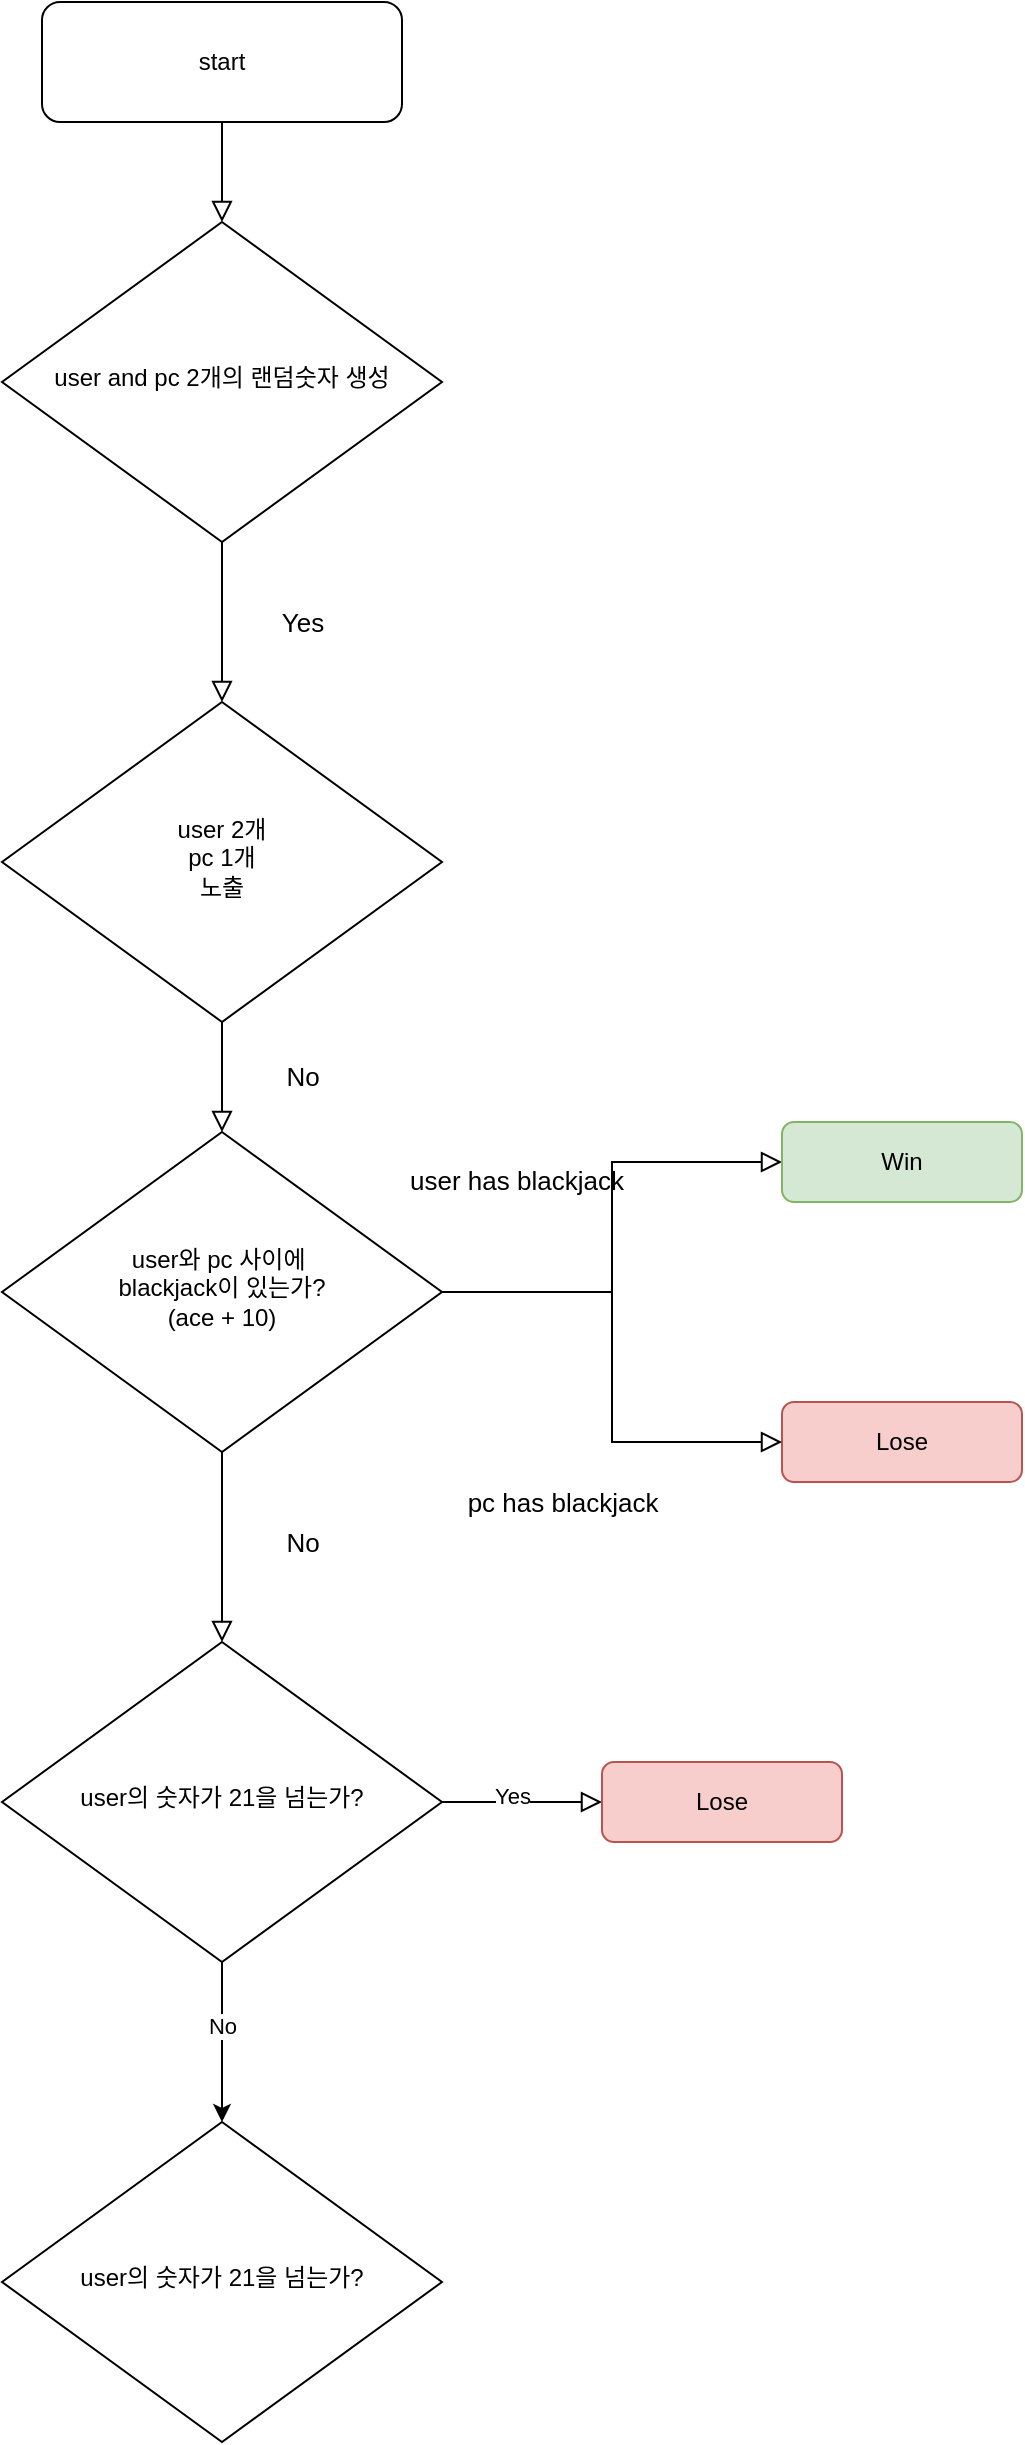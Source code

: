 <mxfile version="21.8.2" type="device">
  <diagram id="C5RBs43oDa-KdzZeNtuy" name="Page-1">
    <mxGraphModel dx="1098" dy="1180" grid="1" gridSize="10" guides="1" tooltips="1" connect="1" arrows="1" fold="1" page="1" pageScale="1" pageWidth="827" pageHeight="1169" math="0" shadow="0">
      <root>
        <mxCell id="WIyWlLk6GJQsqaUBKTNV-0" />
        <mxCell id="WIyWlLk6GJQsqaUBKTNV-1" parent="WIyWlLk6GJQsqaUBKTNV-0" />
        <mxCell id="WIyWlLk6GJQsqaUBKTNV-2" value="" style="rounded=0;html=1;jettySize=auto;orthogonalLoop=1;fontSize=11;endArrow=block;endFill=0;endSize=8;strokeWidth=1;shadow=0;labelBackgroundColor=none;edgeStyle=orthogonalEdgeStyle;" parent="WIyWlLk6GJQsqaUBKTNV-1" source="WIyWlLk6GJQsqaUBKTNV-3" target="WIyWlLk6GJQsqaUBKTNV-6" edge="1">
          <mxGeometry relative="1" as="geometry" />
        </mxCell>
        <mxCell id="WIyWlLk6GJQsqaUBKTNV-3" value="start" style="rounded=1;whiteSpace=wrap;html=1;fontSize=12;glass=0;strokeWidth=1;shadow=0;" parent="WIyWlLk6GJQsqaUBKTNV-1" vertex="1">
          <mxGeometry x="130" y="20" width="180" height="60" as="geometry" />
        </mxCell>
        <mxCell id="WIyWlLk6GJQsqaUBKTNV-4" value="Yes" style="rounded=0;html=1;jettySize=auto;orthogonalLoop=1;fontSize=13;endArrow=block;endFill=0;endSize=8;strokeWidth=1;shadow=0;labelBackgroundColor=none;edgeStyle=orthogonalEdgeStyle;" parent="WIyWlLk6GJQsqaUBKTNV-1" source="WIyWlLk6GJQsqaUBKTNV-6" target="WIyWlLk6GJQsqaUBKTNV-10" edge="1">
          <mxGeometry y="40" relative="1" as="geometry">
            <mxPoint as="offset" />
          </mxGeometry>
        </mxCell>
        <mxCell id="WIyWlLk6GJQsqaUBKTNV-6" value="user and pc 2개의 랜덤숫자 생성" style="rhombus;whiteSpace=wrap;html=1;shadow=0;fontFamily=Helvetica;fontSize=12;align=center;strokeWidth=1;spacing=6;spacingTop=-4;" parent="WIyWlLk6GJQsqaUBKTNV-1" vertex="1">
          <mxGeometry x="110" y="130" width="220" height="160" as="geometry" />
        </mxCell>
        <mxCell id="WIyWlLk6GJQsqaUBKTNV-8" value="No" style="rounded=0;html=1;jettySize=auto;orthogonalLoop=1;fontSize=13;endArrow=block;endFill=0;endSize=8;strokeWidth=1;shadow=0;labelBackgroundColor=none;edgeStyle=orthogonalEdgeStyle;entryX=0.5;entryY=0;entryDx=0;entryDy=0;" parent="WIyWlLk6GJQsqaUBKTNV-1" source="WIyWlLk6GJQsqaUBKTNV-10" target="xoXEA9GdDaFSRwG6rqlB-9" edge="1">
          <mxGeometry x="-0.043" y="40" relative="1" as="geometry">
            <mxPoint as="offset" />
            <mxPoint x="240" y="610" as="targetPoint" />
          </mxGeometry>
        </mxCell>
        <mxCell id="WIyWlLk6GJQsqaUBKTNV-9" value="user has blackjack" style="edgeStyle=orthogonalEdgeStyle;rounded=0;html=1;jettySize=auto;orthogonalLoop=1;fontSize=13;endArrow=block;endFill=0;endSize=8;strokeWidth=1;shadow=0;labelBackgroundColor=none;exitX=1;exitY=0.5;exitDx=0;exitDy=0;entryX=0;entryY=0.5;entryDx=0;entryDy=0;" parent="WIyWlLk6GJQsqaUBKTNV-1" source="xoXEA9GdDaFSRwG6rqlB-9" target="WIyWlLk6GJQsqaUBKTNV-12" edge="1">
          <mxGeometry x="0.273" y="28" relative="1" as="geometry">
            <mxPoint x="-20" y="8" as="offset" />
            <mxPoint x="340" y="665" as="sourcePoint" />
            <mxPoint x="570" y="620" as="targetPoint" />
          </mxGeometry>
        </mxCell>
        <mxCell id="WIyWlLk6GJQsqaUBKTNV-10" value="user 2개&lt;br&gt;pc 1개 &lt;br&gt;노출" style="rhombus;whiteSpace=wrap;html=1;shadow=0;fontFamily=Helvetica;fontSize=12;align=center;strokeWidth=1;spacing=6;spacingTop=-4;" parent="WIyWlLk6GJQsqaUBKTNV-1" vertex="1">
          <mxGeometry x="110" y="370" width="220" height="160" as="geometry" />
        </mxCell>
        <mxCell id="WIyWlLk6GJQsqaUBKTNV-12" value="Win" style="rounded=1;whiteSpace=wrap;html=1;fontSize=12;glass=0;strokeWidth=1;shadow=0;fillColor=#d5e8d4;strokeColor=#82b366;" parent="WIyWlLk6GJQsqaUBKTNV-1" vertex="1">
          <mxGeometry x="500" y="580" width="120" height="40" as="geometry" />
        </mxCell>
        <mxCell id="xoXEA9GdDaFSRwG6rqlB-0" value="Lose" style="rounded=1;whiteSpace=wrap;html=1;fontSize=12;glass=0;strokeWidth=1;shadow=0;fillColor=#f8cecc;strokeColor=#b85450;" parent="WIyWlLk6GJQsqaUBKTNV-1" vertex="1">
          <mxGeometry x="500" y="720" width="120" height="40" as="geometry" />
        </mxCell>
        <mxCell id="xoXEA9GdDaFSRwG6rqlB-18" style="edgeStyle=orthogonalEdgeStyle;shape=connector;rounded=0;orthogonalLoop=1;jettySize=auto;html=1;exitX=1;exitY=0.5;exitDx=0;exitDy=0;entryX=0;entryY=0.5;entryDx=0;entryDy=0;labelBackgroundColor=default;strokeColor=default;align=center;verticalAlign=middle;fontFamily=Helvetica;fontSize=11;fontColor=default;endArrow=block;endFill=0;endSize=8;" parent="WIyWlLk6GJQsqaUBKTNV-1" source="xoXEA9GdDaFSRwG6rqlB-9" target="xoXEA9GdDaFSRwG6rqlB-0" edge="1">
          <mxGeometry relative="1" as="geometry" />
        </mxCell>
        <mxCell id="xoXEA9GdDaFSRwG6rqlB-20" value="pc has blackjack" style="edgeLabel;html=1;align=center;verticalAlign=middle;resizable=0;points=[];fontSize=13;fontFamily=Helvetica;fontColor=default;" parent="xoXEA9GdDaFSRwG6rqlB-18" vertex="1" connectable="0">
          <mxGeometry x="0.355" y="2" relative="1" as="geometry">
            <mxPoint x="-31" y="32" as="offset" />
          </mxGeometry>
        </mxCell>
        <mxCell id="xoXEA9GdDaFSRwG6rqlB-22" value="" style="edgeStyle=orthogonalEdgeStyle;shape=connector;rounded=0;orthogonalLoop=1;jettySize=auto;html=1;labelBackgroundColor=default;strokeColor=default;align=center;verticalAlign=middle;fontFamily=Helvetica;fontSize=13;fontColor=default;endArrow=block;endFill=0;endSize=8;" parent="WIyWlLk6GJQsqaUBKTNV-1" source="xoXEA9GdDaFSRwG6rqlB-9" target="xoXEA9GdDaFSRwG6rqlB-21" edge="1">
          <mxGeometry relative="1" as="geometry" />
        </mxCell>
        <mxCell id="xoXEA9GdDaFSRwG6rqlB-25" value="No" style="edgeLabel;html=1;align=center;verticalAlign=middle;resizable=0;points=[];fontSize=13;fontFamily=Helvetica;fontColor=default;" parent="xoXEA9GdDaFSRwG6rqlB-22" vertex="1" connectable="0">
          <mxGeometry x="-0.053" y="1" relative="1" as="geometry">
            <mxPoint x="39" as="offset" />
          </mxGeometry>
        </mxCell>
        <mxCell id="xoXEA9GdDaFSRwG6rqlB-9" value="user와 pc 사이에&amp;nbsp;&lt;br&gt;blackjack이 있는가?&lt;br&gt;(ace + 10)" style="rhombus;whiteSpace=wrap;html=1;shadow=0;fontFamily=Helvetica;fontSize=12;align=center;strokeWidth=1;spacing=6;spacingTop=-4;" parent="WIyWlLk6GJQsqaUBKTNV-1" vertex="1">
          <mxGeometry x="110" y="585" width="220" height="160" as="geometry" />
        </mxCell>
        <mxCell id="xoXEA9GdDaFSRwG6rqlB-24" value="" style="edgeStyle=orthogonalEdgeStyle;shape=connector;rounded=0;orthogonalLoop=1;jettySize=auto;html=1;labelBackgroundColor=default;strokeColor=default;align=center;verticalAlign=middle;fontFamily=Helvetica;fontSize=13;fontColor=default;endArrow=block;endFill=0;endSize=8;" parent="WIyWlLk6GJQsqaUBKTNV-1" source="xoXEA9GdDaFSRwG6rqlB-21" edge="1">
          <mxGeometry relative="1" as="geometry">
            <mxPoint x="410" y="920" as="targetPoint" />
          </mxGeometry>
        </mxCell>
        <mxCell id="wysRd_bmYJDkqf8wYyJy-3" value="Yes" style="edgeLabel;html=1;align=center;verticalAlign=middle;resizable=0;points=[];" vertex="1" connectable="0" parent="xoXEA9GdDaFSRwG6rqlB-24">
          <mxGeometry x="-0.131" y="3" relative="1" as="geometry">
            <mxPoint as="offset" />
          </mxGeometry>
        </mxCell>
        <mxCell id="wysRd_bmYJDkqf8wYyJy-1" value="" style="edgeStyle=orthogonalEdgeStyle;rounded=0;orthogonalLoop=1;jettySize=auto;html=1;" edge="1" parent="WIyWlLk6GJQsqaUBKTNV-1" source="xoXEA9GdDaFSRwG6rqlB-21" target="wysRd_bmYJDkqf8wYyJy-0">
          <mxGeometry relative="1" as="geometry" />
        </mxCell>
        <mxCell id="wysRd_bmYJDkqf8wYyJy-4" value="No" style="edgeLabel;html=1;align=center;verticalAlign=middle;resizable=0;points=[];" vertex="1" connectable="0" parent="wysRd_bmYJDkqf8wYyJy-1">
          <mxGeometry x="-0.2" relative="1" as="geometry">
            <mxPoint as="offset" />
          </mxGeometry>
        </mxCell>
        <mxCell id="xoXEA9GdDaFSRwG6rqlB-21" value="user의 숫자가 21을 넘는가?" style="rhombus;whiteSpace=wrap;html=1;shadow=0;fontFamily=Helvetica;fontSize=12;align=center;strokeWidth=1;spacing=6;spacingTop=-4;" parent="WIyWlLk6GJQsqaUBKTNV-1" vertex="1">
          <mxGeometry x="110" y="840" width="220" height="160" as="geometry" />
        </mxCell>
        <mxCell id="wysRd_bmYJDkqf8wYyJy-0" value="user의 숫자가 21을 넘는가?" style="rhombus;whiteSpace=wrap;html=1;shadow=0;fontFamily=Helvetica;fontSize=12;align=center;strokeWidth=1;spacing=6;spacingTop=-4;" vertex="1" parent="WIyWlLk6GJQsqaUBKTNV-1">
          <mxGeometry x="110" y="1080" width="220" height="160" as="geometry" />
        </mxCell>
        <mxCell id="wysRd_bmYJDkqf8wYyJy-2" value="Lose" style="rounded=1;whiteSpace=wrap;html=1;fontSize=12;glass=0;strokeWidth=1;shadow=0;fillColor=#f8cecc;strokeColor=#b85450;" vertex="1" parent="WIyWlLk6GJQsqaUBKTNV-1">
          <mxGeometry x="410" y="900" width="120" height="40" as="geometry" />
        </mxCell>
      </root>
    </mxGraphModel>
  </diagram>
</mxfile>
